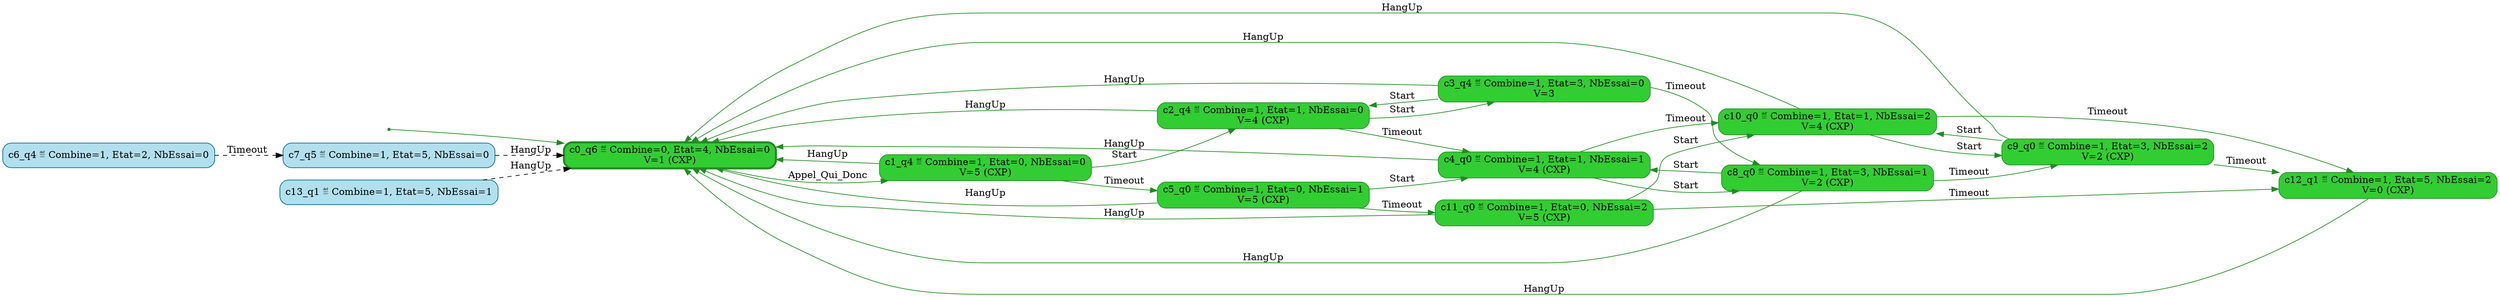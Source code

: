 digraph g {

	rankdir="LR"

	__invisible__[shape="point", color="forestgreen"]
	c0_q6[label="c0_q6 ≝ Combine=0, Etat=4, NbEssai=0\nV=1 (CXP)", shape="box", style="rounded, filled", color="forestgreen", fillcolor="limegreen", penwidth=3] // Initial
	c1_q4[label="c1_q4 ≝ Combine=1, Etat=0, NbEssai=0\nV=5 (CXP)", shape="box", style="rounded, filled", color="forestgreen", fillcolor="limegreen"]
	c2_q4[label="c2_q4 ≝ Combine=1, Etat=1, NbEssai=0\nV=4 (CXP)", shape="box", style="rounded, filled", color="forestgreen", fillcolor="limegreen"]
	c4_q0[label="c4_q0 ≝ Combine=1, Etat=1, NbEssai=1\nV=4 (CXP)", shape="box", style="rounded, filled", color="forestgreen", fillcolor="limegreen"]
	c8_q0[label="c8_q0 ≝ Combine=1, Etat=3, NbEssai=1\nV=2 (CXP)", shape="box", style="rounded, filled", color="forestgreen", fillcolor="limegreen"]
	c9_q0[label="c9_q0 ≝ Combine=1, Etat=3, NbEssai=2\nV=2 (CXP)", shape="box", style="rounded, filled", color="forestgreen", fillcolor="limegreen"]
	c10_q0[label="c10_q0 ≝ Combine=1, Etat=1, NbEssai=2\nV=4 (CXP)", shape="box", style="rounded, filled", color="forestgreen", fillcolor="limegreen"]
	c12_q1[label="c12_q1 ≝ Combine=1, Etat=5, NbEssai=2\nV=0 (CXP)", shape="box", style="rounded, filled", color="forestgreen", fillcolor="limegreen"]
	c3_q4[label="c3_q4 ≝ Combine=1, Etat=3, NbEssai=0\nV=3", shape="box", style="rounded, filled", color="forestgreen", fillcolor="limegreen"]
	c5_q0[label="c5_q0 ≝ Combine=1, Etat=0, NbEssai=1\nV=5 (CXP)", shape="box", style="rounded, filled", color="forestgreen", fillcolor="limegreen"]
	c11_q0[label="c11_q0 ≝ Combine=1, Etat=0, NbEssai=2\nV=5 (CXP)", shape="box", style="rounded, filled", color="forestgreen", fillcolor="limegreen"]
	c6_q4[label="c6_q4 ≝ Combine=1, Etat=2, NbEssai=0", shape="box", style="rounded, filled", color="deepskyblue4", fillcolor="lightblue2"]
	c7_q5[label="c7_q5 ≝ Combine=1, Etat=5, NbEssai=0", shape="box", style="rounded, filled", color="deepskyblue4", fillcolor="lightblue2"]
	c13_q1[label="c13_q1 ≝ Combine=1, Etat=5, NbEssai=1", shape="box", style="rounded, filled", color="deepskyblue4", fillcolor="lightblue2"]

	__invisible__ -> c0_q6[color="forestgreen"]
	c0_q6 -> c1_q4[label="Appel_Qui_Donc", color="forestgreen"]
	c1_q4 -> c2_q4[label="Start", color="forestgreen"]
	c2_q4 -> c4_q0[label="Timeout", color="forestgreen"]
	c4_q0 -> c8_q0[label="Start", color="forestgreen"]
	c8_q0 -> c9_q0[label="Timeout", color="forestgreen"]
	c9_q0 -> c10_q0[label="Start", color="forestgreen"]
	c10_q0 -> c9_q0[label="Start", color="forestgreen"]
	c10_q0 -> c0_q6[label="HangUp", color="forestgreen"]
	c10_q0 -> c12_q1[label="Timeout", color="forestgreen"]
	c12_q1 -> c0_q6[label="HangUp", color="forestgreen"]
	c9_q0 -> c0_q6[label="HangUp", color="forestgreen"]
	c9_q0 -> c12_q1[label="Timeout", color="forestgreen"]
	c8_q0 -> c4_q0[label="Start", color="forestgreen"]
	c8_q0 -> c0_q6[label="HangUp", color="forestgreen"]
	c4_q0 -> c10_q0[label="Timeout", color="forestgreen"]
	c4_q0 -> c0_q6[label="HangUp", color="forestgreen"]
	c2_q4 -> c0_q6[label="HangUp", color="forestgreen"]
	c2_q4 -> c3_q4[label="Start", color="forestgreen"]
	c3_q4 -> c2_q4[label="Start", color="forestgreen"]
	c3_q4 -> c0_q6[label="HangUp", color="forestgreen"]
	c3_q4 -> c8_q0[label="Timeout", color="forestgreen"]
	c1_q4 -> c5_q0[label="Timeout", color="forestgreen"]
	c5_q0 -> c11_q0[label="Timeout", color="forestgreen"]
	c11_q0 -> c12_q1[label="Timeout", color="forestgreen"]
	c11_q0 -> c0_q6[label="HangUp", color="forestgreen"]
	c11_q0 -> c10_q0[label="Start", color="forestgreen"]
	c5_q0 -> c0_q6[label="HangUp", color="forestgreen"]
	c5_q0 -> c4_q0[label="Start", color="forestgreen"]
	c1_q4 -> c0_q6[label="HangUp", color="forestgreen"]
	c6_q4 -> c7_q5[label="Timeout", color="black", style="dashed"]
	c7_q5 -> c0_q6[label="HangUp", color="black", style="dashed"]
	c13_q1 -> c0_q6[label="HangUp", color="black", style="dashed"]

}
